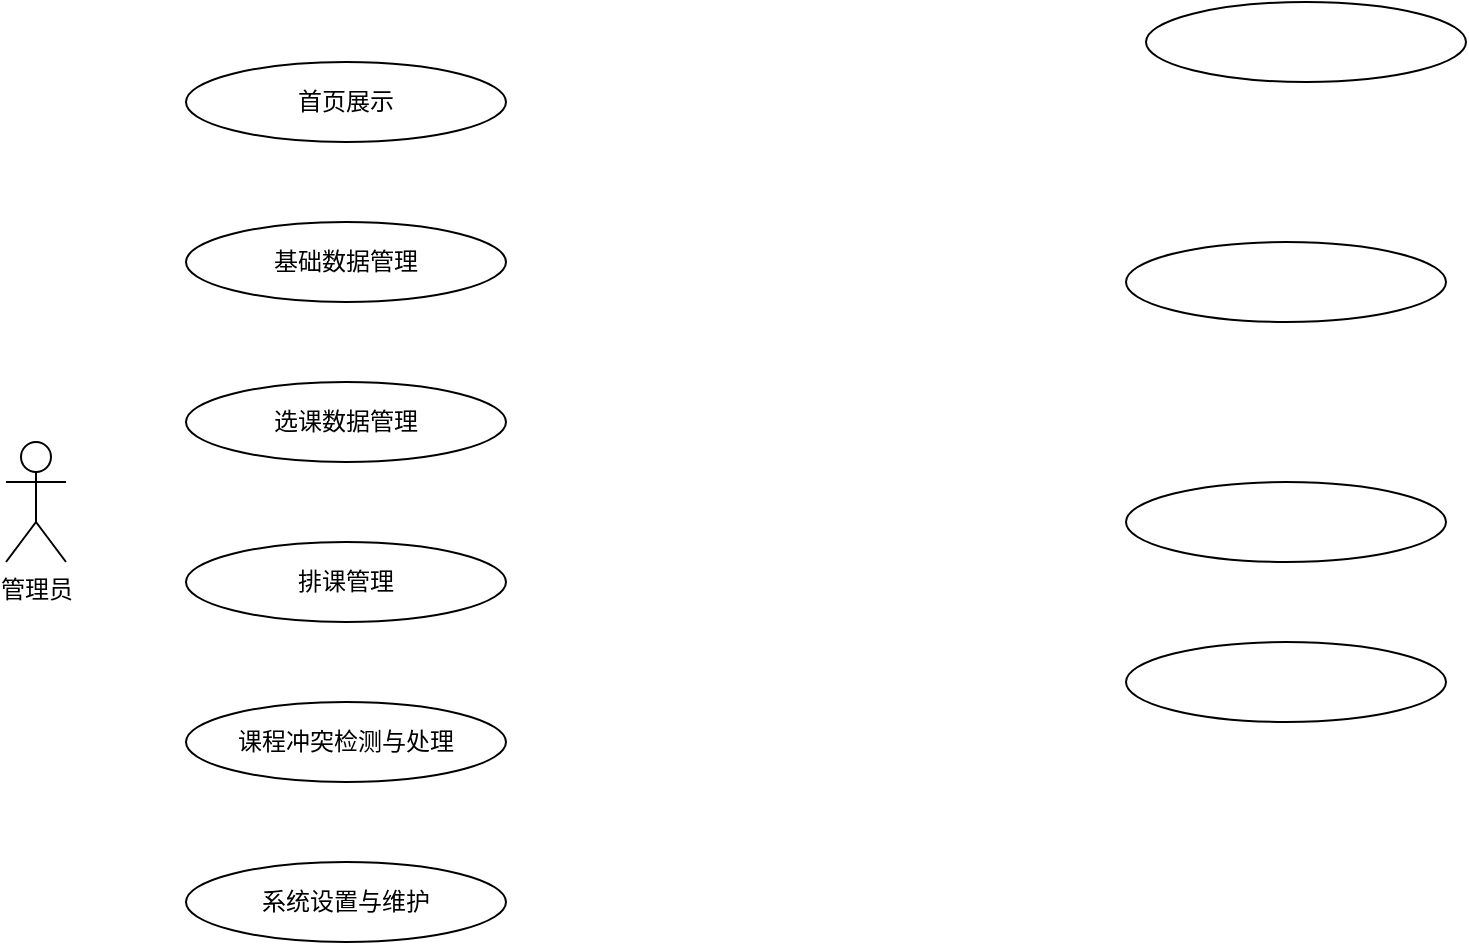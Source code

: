<mxfile version="25.0.3">
  <diagram name="第 1 页" id="akS-h9OZW0Jnn4hKyCMM">
    <mxGraphModel dx="784" dy="1133" grid="1" gridSize="10" guides="1" tooltips="1" connect="1" arrows="1" fold="1" page="1" pageScale="1" pageWidth="5000" pageHeight="5000" math="0" shadow="0">
      <root>
        <mxCell id="0" />
        <mxCell id="1" parent="0" />
        <mxCell id="iqGfCzsuhaeKBcx3c8ae-1" value="管理员" style="shape=umlActor;verticalLabelPosition=bottom;verticalAlign=top;html=1;outlineConnect=0;" vertex="1" parent="1">
          <mxGeometry x="30" y="470" width="30" height="60" as="geometry" />
        </mxCell>
        <mxCell id="iqGfCzsuhaeKBcx3c8ae-2" value="首页展示" style="ellipse;whiteSpace=wrap;html=1;" vertex="1" parent="1">
          <mxGeometry x="120" y="280" width="160" height="40" as="geometry" />
        </mxCell>
        <mxCell id="iqGfCzsuhaeKBcx3c8ae-3" value="" style="ellipse;whiteSpace=wrap;html=1;" vertex="1" parent="1">
          <mxGeometry x="590" y="570" width="160" height="40" as="geometry" />
        </mxCell>
        <mxCell id="iqGfCzsuhaeKBcx3c8ae-4" value="" style="ellipse;whiteSpace=wrap;html=1;" vertex="1" parent="1">
          <mxGeometry x="590" y="490" width="160" height="40" as="geometry" />
        </mxCell>
        <mxCell id="iqGfCzsuhaeKBcx3c8ae-5" value="" style="ellipse;whiteSpace=wrap;html=1;" vertex="1" parent="1">
          <mxGeometry x="590" y="370" width="160" height="40" as="geometry" />
        </mxCell>
        <mxCell id="iqGfCzsuhaeKBcx3c8ae-6" value="" style="ellipse;whiteSpace=wrap;html=1;" vertex="1" parent="1">
          <mxGeometry x="600" y="250" width="160" height="40" as="geometry" />
        </mxCell>
        <mxCell id="iqGfCzsuhaeKBcx3c8ae-8" value="系统设置与维护" style="ellipse;whiteSpace=wrap;html=1;" vertex="1" parent="1">
          <mxGeometry x="120" y="680" width="160" height="40" as="geometry" />
        </mxCell>
        <mxCell id="iqGfCzsuhaeKBcx3c8ae-9" value="基础数据管理" style="ellipse;whiteSpace=wrap;html=1;" vertex="1" parent="1">
          <mxGeometry x="120" y="360" width="160" height="40" as="geometry" />
        </mxCell>
        <mxCell id="iqGfCzsuhaeKBcx3c8ae-10" value="选课数据管理" style="ellipse;whiteSpace=wrap;html=1;" vertex="1" parent="1">
          <mxGeometry x="120" y="440" width="160" height="40" as="geometry" />
        </mxCell>
        <mxCell id="iqGfCzsuhaeKBcx3c8ae-11" value="排课管理" style="ellipse;whiteSpace=wrap;html=1;" vertex="1" parent="1">
          <mxGeometry x="120" y="520" width="160" height="40" as="geometry" />
        </mxCell>
        <mxCell id="iqGfCzsuhaeKBcx3c8ae-12" value="课程冲突检测与处理" style="ellipse;whiteSpace=wrap;html=1;" vertex="1" parent="1">
          <mxGeometry x="120" y="600" width="160" height="40" as="geometry" />
        </mxCell>
      </root>
    </mxGraphModel>
  </diagram>
</mxfile>

